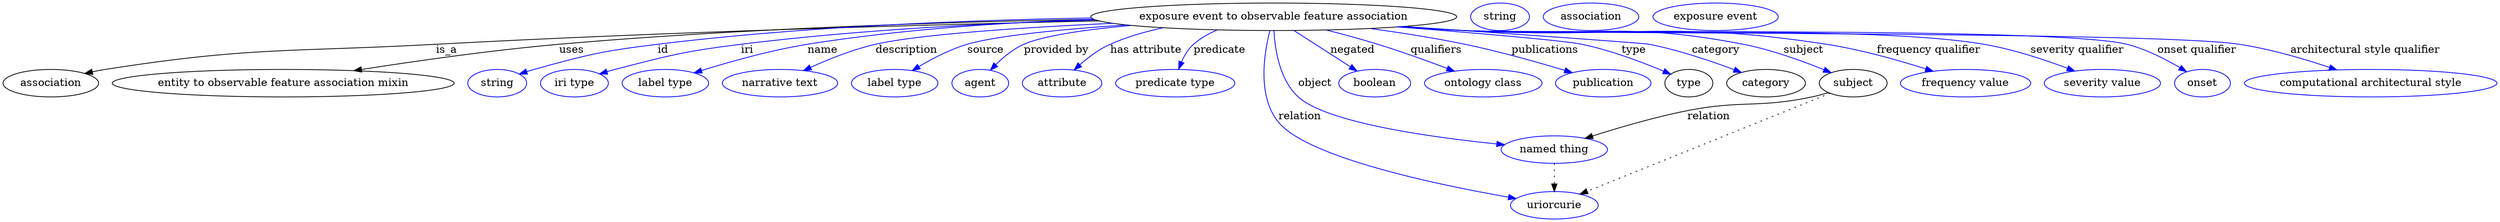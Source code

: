 digraph {
	graph [bb="0,0,3259.5,283"];
	node [label="\N"];
	"exposure event to observable feature association"	[height=0.5,
		label="exposure event to observable feature association",
		pos="1662.4,265",
		width=6.6439];
	association	[height=0.5,
		pos="62.394,178",
		width=1.7332];
	"exposure event to observable feature association" -> association	[label=is_a,
		lp="580.39,221.5",
		pos="e,106.87,190.79 1434,259.64 1212.2,254.72 866.04,245.19 566.39,229 373.67,218.58 324.07,225.9 133.39,196 127.99,195.15 122.4,194.11 \
116.83,192.96"];
	"entity to observable feature association mixin"	[height=0.5,
		pos="366.39,178",
		width=6.2106];
	"exposure event to observable feature association" -> "entity to observable feature association mixin"	[label=uses,
		lp="743.89,221.5",
		pos="e,458.85,194.41 1427.1,261.71 1237.8,258.3 965.07,249.85 727.39,229 639.81,221.31 540.94,207.24 468.84,195.98"];
	id	[color=blue,
		height=0.5,
		label=string,
		pos="646.39,178",
		width=1.0652];
	"exposure event to observable feature association" -> id	[color=blue,
		label=id,
		lp="863.39,221.5",
		pos="e,675.38,190 1424,263.48 1263.1,260.72 1046.3,252.32 856.39,229 783.46,220.05 765.2,215.65 694.39,196 691.29,195.14 688.09,194.17 \
684.89,193.16",
		style=solid];
	iri	[color=blue,
		height=0.5,
		label="iri type",
		pos="747.39,178",
		width=1.2277];
	"exposure event to observable feature association" -> iri	[color=blue,
		label=iri,
		lp="973.39,221.5",
		pos="e,780.3,190.19 1429.3,260.86 1293.5,256.9 1119.3,248.15 965.39,229 891.18,219.77 872.78,214.78 800.39,196 797.02,195.12 793.54,194.16 \
790.06,193.14",
		style=solid];
	name	[color=blue,
		height=0.5,
		label="label type",
		pos="866.39,178",
		width=1.5707];
	"exposure event to observable feature association" -> name	[color=blue,
		label=name,
		lp="1072.4,221.5",
		pos="e,904.01,191.56 1426.9,261.75 1313.2,257.8 1175.1,248.79 1052.4,229 1004.4,221.25 950.85,206.16 913.6,194.57",
		style=solid];
	description	[color=blue,
		height=0.5,
		label="narrative text",
		pos="1016.4,178",
		width=2.0943];
	"exposure event to observable feature association" -> description	[color=blue,
		label=description,
		lp="1181.9,221.5",
		pos="e,1047.1,194.45 1451.4,256.49 1333.6,250.98 1199.1,242.14 1141.4,229 1111.9,222.29 1080.3,209.6 1056.3,198.68",
		style=solid];
	source	[color=blue,
		height=0.5,
		label="label type",
		pos="1166.4,178",
		width=1.5707];
	"exposure event to observable feature association" -> source	[color=blue,
		label=source,
		lp="1285.4,221.5",
		pos="e,1189.5,194.51 1469.5,254.35 1386.8,248.74 1300.4,240.46 1261.4,229 1239.2,222.47 1216.1,210.49 1198.3,199.89",
		style=solid];
	"provided by"	[color=blue,
		height=0.5,
		label=agent,
		pos="1278.4,178",
		width=1.0291];
	"exposure event to observable feature association" -> "provided by"	[color=blue,
		label="provided by",
		lp="1377.9,221.5",
		pos="e,1291.6,194.96 1476.1,253.7 1417.7,248.39 1361.7,240.52 1335.4,229 1321.6,222.93 1308.7,212.26 1298.7,202.33",
		style=solid];
	"has attribute"	[color=blue,
		height=0.5,
		label=attribute,
		pos="1385.4,178",
		width=1.4443];
	"exposure event to observable feature association" -> "has attribute"	[color=blue,
		label="has attribute",
		lp="1495.4,221.5",
		pos="e,1401.2,195.38 1517.6,250.62 1493.9,245.53 1470,238.56 1448.4,229 1433.9,222.59 1419.9,212.04 1408.8,202.28",
		style=solid];
	predicate	[color=blue,
		height=0.5,
		label="predicate type",
		pos="1533.4,178",
		width=2.1665];
	"exposure event to observable feature association" -> predicate	[color=blue,
		label=predicate,
		lp="1591.4,221.5",
		pos="e,1538,196.43 1588.6,247.85 1577.3,243.09 1566.4,236.94 1557.4,229 1550.4,222.87 1545.3,214.27 1541.6,205.94",
		style=solid];
	object	[color=blue,
		height=0.5,
		label="named thing",
		pos="2029.4,91",
		width=1.9318];
	"exposure event to observable feature association" -> object	[color=blue,
		label=object,
		lp="1716.4,178",
		pos="e,1964.1,97.39 1662.6,246.82 1663.8,223.57 1669.6,182.45 1694.4,160 1731.8,126.12 1867.3,107.25 1954.1,98.395",
		style=solid];
	relation	[color=blue,
		height=0.5,
		label=uriorcurie,
		pos="2029.4,18",
		width=1.5887];
	"exposure event to observable feature association" -> relation	[color=blue,
		label=relation,
		lp="1696.4,134.5",
		pos="e,1979.4,26.942 1657.2,246.56 1649.9,218.06 1640.3,161.27 1668.4,127 1706.6,80.34 1877,44.878 1969.3,28.682",
		style=solid];
	negated	[color=blue,
		height=0.5,
		label=boolean,
		pos="1794.4,178",
		width=1.2999];
	"exposure event to observable feature association" -> negated	[color=blue,
		label=negated,
		lp="1765.4,221.5",
		pos="e,1771.1,193.98 1688.8,247 1710,233.32 1740,214.03 1762.6,199.49",
		style=solid];
	qualifiers	[color=blue,
		height=0.5,
		label="ontology class",
		pos="1935.4,178",
		width=2.1304];
	"exposure event to observable feature association" -> qualifiers	[color=blue,
		label=qualifiers,
		lp="1873.9,221.5",
		pos="e,1897.9,193.8 1731.3,247.67 1752.9,242.18 1776.7,235.72 1798.4,229 1828.6,219.62 1862,207.47 1888.2,197.5",
		style=solid];
	publications	[color=blue,
		height=0.5,
		label=publication,
		pos="2092.4,178",
		width=1.7332];
	"exposure event to observable feature association" -> publications	[color=blue,
		label=publications,
		lp="2016.4,221.5",
		pos="e,2051.8,191.85 1787.7,249.62 1827.4,244.2 1871.4,237.29 1911.4,229 1956,219.74 2005.9,205.67 2042,194.82",
		style=solid];
	type	[height=0.5,
		pos="2204.4,178",
		width=0.86659];
	"exposure event to observable feature association" -> type	[color=blue,
		label=type,
		lp="2132.4,221.5",
		pos="e,2180.7,189.76 1838.1,252.77 1925.6,246.35 2021.7,237.84 2064.4,229 2102.1,221.18 2143.5,205.46 2171.4,193.72",
		style=solid];
	category	[height=0.5,
		pos="2305.4,178",
		width=1.4263];
	"exposure event to observable feature association" -> category	[color=blue,
		label=category,
		lp="2239.9,221.5",
		pos="e,2273.2,192.09 1832.6,252.32 1970.9,242.76 2144.4,230.57 2152.4,229 2191,221.43 2233.4,207.07 2263.8,195.67",
		style=solid];
	subject	[height=0.5,
		pos="2419.4,178",
		width=1.2277];
	"exposure event to observable feature association" -> subject	[color=blue,
		label=subject,
		lp="2354.4,221.5",
		pos="e,2390.6,191.75 1829.8,252.14 1857.1,250.33 1885,248.55 1911.4,247 2073.1,237.48 2116.4,259.88 2275.4,229 2312.2,221.85 2352.4,207.28 \
2381,195.71",
		style=solid];
	"frequency qualifier"	[color=blue,
		height=0.5,
		label="frequency value",
		pos="2566.4,178",
		width=2.3651];
	"exposure event to observable feature association" -> "frequency qualifier"	[color=blue,
		label="frequency qualifier",
		lp="2518.4,221.5",
		pos="e,2524,193.64 1828.1,251.99 1855.9,250.17 1884.5,248.43 1911.4,247 2121.5,235.83 2176.5,261.08 2384.4,229 2428.9,222.13 2478.2,208.2 \
2514.2,196.79",
		style=solid];
	"severity qualifier"	[color=blue,
		height=0.5,
		label="severity value",
		pos="2745.4,178",
		width=2.1123];
	"exposure event to observable feature association" -> "severity qualifier"	[color=blue,
		label="severity qualifier",
		lp="2712.4,221.5",
		pos="e,2709.2,193.94 1826.1,251.85 1854.5,250.02 1883.8,248.31 1911.4,247 2062.2,239.86 2441.6,254.43 2590.4,229 2628.1,222.55 2669.3,\
208.95 2699.7,197.55",
		style=solid];
	"onset qualifier"	[color=blue,
		height=0.5,
		label=onset,
		pos="2875.4,178",
		width=1.011];
	"exposure event to observable feature association" -> "onset qualifier"	[color=blue,
		label="onset qualifier",
		lp="2868.9,221.5",
		pos="e,2854.7,193.07 1825.1,251.78 1853.8,249.94 1883.5,248.24 1911.4,247 2007.5,242.72 2684.1,252.46 2777.4,229 2801.9,222.84 2827.3,\
209.68 2846,198.41",
		style=solid];
	"architectural style qualifier"	[color=blue,
		height=0.5,
		label="computational architectural style",
		pos="3094.4,178",
		width=4.5857];
	"exposure event to observable feature association" -> "architectural style qualifier"	[color=blue,
		label="architectural style qualifier",
		lp="3088.4,221.5",
		pos="e,3050.7,195.36 1824.4,251.75 1853.4,249.9 1883.3,248.21 1911.4,247 2023.9,242.16 2813.1,246.04 2924.4,229 2964.4,222.88 3008.2,\
209.85 3041.3,198.63",
		style=solid];
	object -> relation	[pos="e,2029.4,36.029 2029.4,72.813 2029.4,64.789 2029.4,55.047 2029.4,46.069",
		style=dotted];
	association_type	[color=blue,
		height=0.5,
		label=string,
		pos="1958.4,265",
		width=1.0652];
	association_category	[color=blue,
		height=0.5,
		label=association,
		pos="2077.4,265",
		width=1.7332];
	subject -> object	[label=relation,
		lp="2231.4,134.5",
		pos="e,2069.7,105.69 2386.8,165.63 2379.8,163.5 2372.4,161.48 2365.4,160 2294.5,145.05 2274.5,156.05 2203.4,142 2161,133.62 2114,119.83 \
2079.5,108.85"];
	subject -> relation	[pos="e,2062.9,32.593 2389.1,164.73 2320.4,136.89 2152.3,68.811 2072.7,36.532",
		style=dotted];
	"exposure event to observable feature association_subject"	[color=blue,
		height=0.5,
		label="exposure event",
		pos="2239.4,265",
		width=2.2748];
}
